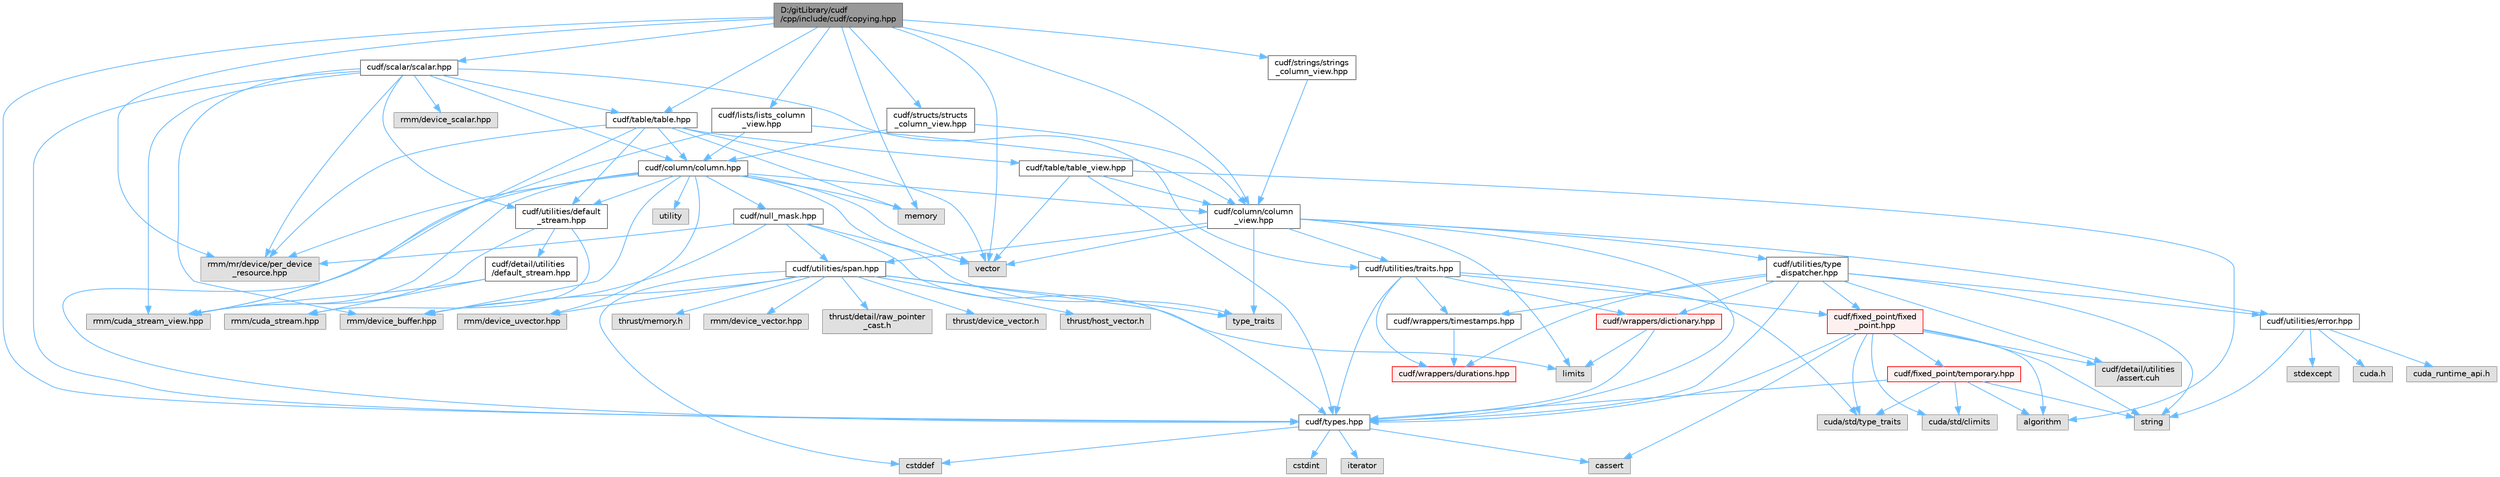 digraph "D:/gitLibrary/cudf/cpp/include/cudf/copying.hpp"
{
 // LATEX_PDF_SIZE
  bgcolor="transparent";
  edge [fontname=Helvetica,fontsize=10,labelfontname=Helvetica,labelfontsize=10];
  node [fontname=Helvetica,fontsize=10,shape=box,height=0.2,width=0.4];
  Node1 [id="Node000001",label="D:/gitLibrary/cudf\l/cpp/include/cudf/copying.hpp",height=0.2,width=0.4,color="gray40", fillcolor="grey60", style="filled", fontcolor="black",tooltip="Column APIs for gather, scatter, split, slice, etc."];
  Node1 -> Node2 [id="edge115_Node000001_Node000002",color="steelblue1",style="solid",tooltip=" "];
  Node2 [id="Node000002",label="cudf/column/column\l_view.hpp",height=0.2,width=0.4,color="grey40", fillcolor="white", style="filled",URL="$column__view_8hpp.html",tooltip="column view class definitions"];
  Node2 -> Node3 [id="edge116_Node000002_Node000003",color="steelblue1",style="solid",tooltip=" "];
  Node3 [id="Node000003",label="cudf/types.hpp",height=0.2,width=0.4,color="grey40", fillcolor="white", style="filled",URL="$types_8hpp.html",tooltip="Type declarations for libcudf."];
  Node3 -> Node4 [id="edge117_Node000003_Node000004",color="steelblue1",style="solid",tooltip=" "];
  Node4 [id="Node000004",label="cassert",height=0.2,width=0.4,color="grey60", fillcolor="#E0E0E0", style="filled",tooltip=" "];
  Node3 -> Node5 [id="edge118_Node000003_Node000005",color="steelblue1",style="solid",tooltip=" "];
  Node5 [id="Node000005",label="cstddef",height=0.2,width=0.4,color="grey60", fillcolor="#E0E0E0", style="filled",tooltip=" "];
  Node3 -> Node6 [id="edge119_Node000003_Node000006",color="steelblue1",style="solid",tooltip=" "];
  Node6 [id="Node000006",label="cstdint",height=0.2,width=0.4,color="grey60", fillcolor="#E0E0E0", style="filled",tooltip=" "];
  Node3 -> Node7 [id="edge120_Node000003_Node000007",color="steelblue1",style="solid",tooltip=" "];
  Node7 [id="Node000007",label="iterator",height=0.2,width=0.4,color="grey60", fillcolor="#E0E0E0", style="filled",tooltip=" "];
  Node2 -> Node8 [id="edge121_Node000002_Node000008",color="steelblue1",style="solid",tooltip=" "];
  Node8 [id="Node000008",label="cudf/utilities/error.hpp",height=0.2,width=0.4,color="grey40", fillcolor="white", style="filled",URL="$error_8hpp.html",tooltip=" "];
  Node8 -> Node9 [id="edge122_Node000008_Node000009",color="steelblue1",style="solid",tooltip=" "];
  Node9 [id="Node000009",label="cuda.h",height=0.2,width=0.4,color="grey60", fillcolor="#E0E0E0", style="filled",tooltip=" "];
  Node8 -> Node10 [id="edge123_Node000008_Node000010",color="steelblue1",style="solid",tooltip=" "];
  Node10 [id="Node000010",label="cuda_runtime_api.h",height=0.2,width=0.4,color="grey60", fillcolor="#E0E0E0", style="filled",tooltip=" "];
  Node8 -> Node11 [id="edge124_Node000008_Node000011",color="steelblue1",style="solid",tooltip=" "];
  Node11 [id="Node000011",label="stdexcept",height=0.2,width=0.4,color="grey60", fillcolor="#E0E0E0", style="filled",tooltip=" "];
  Node8 -> Node12 [id="edge125_Node000008_Node000012",color="steelblue1",style="solid",tooltip=" "];
  Node12 [id="Node000012",label="string",height=0.2,width=0.4,color="grey60", fillcolor="#E0E0E0", style="filled",tooltip=" "];
  Node2 -> Node13 [id="edge126_Node000002_Node000013",color="steelblue1",style="solid",tooltip=" "];
  Node13 [id="Node000013",label="cudf/utilities/span.hpp",height=0.2,width=0.4,color="grey40", fillcolor="white", style="filled",URL="$span_8hpp.html",tooltip=" "];
  Node13 -> Node14 [id="edge127_Node000013_Node000014",color="steelblue1",style="solid",tooltip=" "];
  Node14 [id="Node000014",label="rmm/device_buffer.hpp",height=0.2,width=0.4,color="grey60", fillcolor="#E0E0E0", style="filled",tooltip=" "];
  Node13 -> Node15 [id="edge128_Node000013_Node000015",color="steelblue1",style="solid",tooltip=" "];
  Node15 [id="Node000015",label="rmm/device_uvector.hpp",height=0.2,width=0.4,color="grey60", fillcolor="#E0E0E0", style="filled",tooltip=" "];
  Node13 -> Node16 [id="edge129_Node000013_Node000016",color="steelblue1",style="solid",tooltip=" "];
  Node16 [id="Node000016",label="rmm/device_vector.hpp",height=0.2,width=0.4,color="grey60", fillcolor="#E0E0E0", style="filled",tooltip=" "];
  Node13 -> Node17 [id="edge130_Node000013_Node000017",color="steelblue1",style="solid",tooltip=" "];
  Node17 [id="Node000017",label="thrust/detail/raw_pointer\l_cast.h",height=0.2,width=0.4,color="grey60", fillcolor="#E0E0E0", style="filled",tooltip=" "];
  Node13 -> Node18 [id="edge131_Node000013_Node000018",color="steelblue1",style="solid",tooltip=" "];
  Node18 [id="Node000018",label="thrust/device_vector.h",height=0.2,width=0.4,color="grey60", fillcolor="#E0E0E0", style="filled",tooltip=" "];
  Node13 -> Node19 [id="edge132_Node000013_Node000019",color="steelblue1",style="solid",tooltip=" "];
  Node19 [id="Node000019",label="thrust/host_vector.h",height=0.2,width=0.4,color="grey60", fillcolor="#E0E0E0", style="filled",tooltip=" "];
  Node13 -> Node20 [id="edge133_Node000013_Node000020",color="steelblue1",style="solid",tooltip=" "];
  Node20 [id="Node000020",label="thrust/memory.h",height=0.2,width=0.4,color="grey60", fillcolor="#E0E0E0", style="filled",tooltip=" "];
  Node13 -> Node5 [id="edge134_Node000013_Node000005",color="steelblue1",style="solid",tooltip=" "];
  Node13 -> Node21 [id="edge135_Node000013_Node000021",color="steelblue1",style="solid",tooltip=" "];
  Node21 [id="Node000021",label="limits",height=0.2,width=0.4,color="grey60", fillcolor="#E0E0E0", style="filled",tooltip=" "];
  Node13 -> Node22 [id="edge136_Node000013_Node000022",color="steelblue1",style="solid",tooltip=" "];
  Node22 [id="Node000022",label="type_traits",height=0.2,width=0.4,color="grey60", fillcolor="#E0E0E0", style="filled",tooltip=" "];
  Node2 -> Node23 [id="edge137_Node000002_Node000023",color="steelblue1",style="solid",tooltip=" "];
  Node23 [id="Node000023",label="cudf/utilities/traits.hpp",height=0.2,width=0.4,color="grey40", fillcolor="white", style="filled",URL="$traits_8hpp.html",tooltip=" "];
  Node23 -> Node24 [id="edge138_Node000023_Node000024",color="steelblue1",style="solid",tooltip=" "];
  Node24 [id="Node000024",label="cudf/fixed_point/fixed\l_point.hpp",height=0.2,width=0.4,color="red", fillcolor="#FFF0F0", style="filled",URL="$fixed__point_8hpp.html",tooltip="Class definition for fixed point data type"];
  Node24 -> Node25 [id="edge139_Node000024_Node000025",color="steelblue1",style="solid",tooltip=" "];
  Node25 [id="Node000025",label="cudf/detail/utilities\l/assert.cuh",height=0.2,width=0.4,color="grey60", fillcolor="#E0E0E0", style="filled",tooltip=" "];
  Node24 -> Node26 [id="edge140_Node000024_Node000026",color="steelblue1",style="solid",tooltip=" "];
  Node26 [id="Node000026",label="cudf/fixed_point/temporary.hpp",height=0.2,width=0.4,color="red", fillcolor="#FFF0F0", style="filled",URL="$temporary_8hpp.html",tooltip=" "];
  Node26 -> Node3 [id="edge141_Node000026_Node000003",color="steelblue1",style="solid",tooltip=" "];
  Node26 -> Node27 [id="edge142_Node000026_Node000027",color="steelblue1",style="solid",tooltip=" "];
  Node27 [id="Node000027",label="cuda/std/climits",height=0.2,width=0.4,color="grey60", fillcolor="#E0E0E0", style="filled",tooltip=" "];
  Node26 -> Node29 [id="edge143_Node000026_Node000029",color="steelblue1",style="solid",tooltip=" "];
  Node29 [id="Node000029",label="cuda/std/type_traits",height=0.2,width=0.4,color="grey60", fillcolor="#E0E0E0", style="filled",tooltip=" "];
  Node26 -> Node30 [id="edge144_Node000026_Node000030",color="steelblue1",style="solid",tooltip=" "];
  Node30 [id="Node000030",label="algorithm",height=0.2,width=0.4,color="grey60", fillcolor="#E0E0E0", style="filled",tooltip=" "];
  Node26 -> Node12 [id="edge145_Node000026_Node000012",color="steelblue1",style="solid",tooltip=" "];
  Node24 -> Node3 [id="edge146_Node000024_Node000003",color="steelblue1",style="solid",tooltip=" "];
  Node24 -> Node27 [id="edge147_Node000024_Node000027",color="steelblue1",style="solid",tooltip=" "];
  Node24 -> Node29 [id="edge148_Node000024_Node000029",color="steelblue1",style="solid",tooltip=" "];
  Node24 -> Node30 [id="edge149_Node000024_Node000030",color="steelblue1",style="solid",tooltip=" "];
  Node24 -> Node4 [id="edge150_Node000024_Node000004",color="steelblue1",style="solid",tooltip=" "];
  Node24 -> Node12 [id="edge151_Node000024_Node000012",color="steelblue1",style="solid",tooltip=" "];
  Node23 -> Node3 [id="edge152_Node000023_Node000003",color="steelblue1",style="solid",tooltip=" "];
  Node23 -> Node32 [id="edge153_Node000023_Node000032",color="steelblue1",style="solid",tooltip=" "];
  Node32 [id="Node000032",label="cudf/wrappers/dictionary.hpp",height=0.2,width=0.4,color="red", fillcolor="#FFF0F0", style="filled",URL="$dictionary_8hpp.html",tooltip="Concrete type definition for dictionary columns."];
  Node32 -> Node3 [id="edge154_Node000032_Node000003",color="steelblue1",style="solid",tooltip=" "];
  Node32 -> Node21 [id="edge155_Node000032_Node000021",color="steelblue1",style="solid",tooltip=" "];
  Node23 -> Node34 [id="edge156_Node000023_Node000034",color="steelblue1",style="solid",tooltip=" "];
  Node34 [id="Node000034",label="cudf/wrappers/durations.hpp",height=0.2,width=0.4,color="red", fillcolor="#FFF0F0", style="filled",URL="$durations_8hpp.html",tooltip="Concrete type definitions for int32_t and int64_t durations in varying resolutions."];
  Node23 -> Node36 [id="edge157_Node000023_Node000036",color="steelblue1",style="solid",tooltip=" "];
  Node36 [id="Node000036",label="cudf/wrappers/timestamps.hpp",height=0.2,width=0.4,color="grey40", fillcolor="white", style="filled",URL="$timestamps_8hpp.html",tooltip="Concrete type definitions for int32_t and int64_t timestamps in varying resolutions as durations sinc..."];
  Node36 -> Node34 [id="edge158_Node000036_Node000034",color="steelblue1",style="solid",tooltip=" "];
  Node23 -> Node29 [id="edge159_Node000023_Node000029",color="steelblue1",style="solid",tooltip=" "];
  Node2 -> Node37 [id="edge160_Node000002_Node000037",color="steelblue1",style="solid",tooltip=" "];
  Node37 [id="Node000037",label="cudf/utilities/type\l_dispatcher.hpp",height=0.2,width=0.4,color="grey40", fillcolor="white", style="filled",URL="$type__dispatcher_8hpp.html",tooltip="Defines the mapping between cudf::type_id runtime type information and concrete C++ types."];
  Node37 -> Node25 [id="edge161_Node000037_Node000025",color="steelblue1",style="solid",tooltip=" "];
  Node37 -> Node24 [id="edge162_Node000037_Node000024",color="steelblue1",style="solid",tooltip=" "];
  Node37 -> Node3 [id="edge163_Node000037_Node000003",color="steelblue1",style="solid",tooltip=" "];
  Node37 -> Node8 [id="edge164_Node000037_Node000008",color="steelblue1",style="solid",tooltip=" "];
  Node37 -> Node32 [id="edge165_Node000037_Node000032",color="steelblue1",style="solid",tooltip=" "];
  Node37 -> Node34 [id="edge166_Node000037_Node000034",color="steelblue1",style="solid",tooltip=" "];
  Node37 -> Node36 [id="edge167_Node000037_Node000036",color="steelblue1",style="solid",tooltip=" "];
  Node37 -> Node12 [id="edge168_Node000037_Node000012",color="steelblue1",style="solid",tooltip=" "];
  Node2 -> Node21 [id="edge169_Node000002_Node000021",color="steelblue1",style="solid",tooltip=" "];
  Node2 -> Node22 [id="edge170_Node000002_Node000022",color="steelblue1",style="solid",tooltip=" "];
  Node2 -> Node38 [id="edge171_Node000002_Node000038",color="steelblue1",style="solid",tooltip=" "];
  Node38 [id="Node000038",label="vector",height=0.2,width=0.4,color="grey60", fillcolor="#E0E0E0", style="filled",tooltip=" "];
  Node1 -> Node39 [id="edge172_Node000001_Node000039",color="steelblue1",style="solid",tooltip=" "];
  Node39 [id="Node000039",label="cudf/lists/lists_column\l_view.hpp",height=0.2,width=0.4,color="grey40", fillcolor="white", style="filled",URL="$lists__column__view_8hpp.html",tooltip="Class definition for cudf::lists_column_view"];
  Node39 -> Node40 [id="edge173_Node000039_Node000040",color="steelblue1",style="solid",tooltip=" "];
  Node40 [id="Node000040",label="cudf/column/column.hpp",height=0.2,width=0.4,color="grey40", fillcolor="white", style="filled",URL="$column_8hpp.html",tooltip="Class definition for cudf::column"];
  Node40 -> Node2 [id="edge174_Node000040_Node000002",color="steelblue1",style="solid",tooltip=" "];
  Node40 -> Node41 [id="edge175_Node000040_Node000041",color="steelblue1",style="solid",tooltip=" "];
  Node41 [id="Node000041",label="cudf/null_mask.hpp",height=0.2,width=0.4,color="grey40", fillcolor="white", style="filled",URL="$null__mask_8hpp.html",tooltip="APIs for managing validity bitmasks"];
  Node41 -> Node3 [id="edge176_Node000041_Node000003",color="steelblue1",style="solid",tooltip=" "];
  Node41 -> Node13 [id="edge177_Node000041_Node000013",color="steelblue1",style="solid",tooltip=" "];
  Node41 -> Node14 [id="edge178_Node000041_Node000014",color="steelblue1",style="solid",tooltip=" "];
  Node41 -> Node42 [id="edge179_Node000041_Node000042",color="steelblue1",style="solid",tooltip=" "];
  Node42 [id="Node000042",label="rmm/mr/device/per_device\l_resource.hpp",height=0.2,width=0.4,color="grey60", fillcolor="#E0E0E0", style="filled",tooltip=" "];
  Node41 -> Node38 [id="edge180_Node000041_Node000038",color="steelblue1",style="solid",tooltip=" "];
  Node40 -> Node3 [id="edge181_Node000040_Node000003",color="steelblue1",style="solid",tooltip=" "];
  Node40 -> Node43 [id="edge182_Node000040_Node000043",color="steelblue1",style="solid",tooltip=" "];
  Node43 [id="Node000043",label="cudf/utilities/default\l_stream.hpp",height=0.2,width=0.4,color="grey40", fillcolor="white", style="filled",URL="$utilities_2default__stream_8hpp.html",tooltip=" "];
  Node43 -> Node44 [id="edge183_Node000043_Node000044",color="steelblue1",style="solid",tooltip=" "];
  Node44 [id="Node000044",label="cudf/detail/utilities\l/default_stream.hpp",height=0.2,width=0.4,color="grey40", fillcolor="white", style="filled",URL="$detail_2utilities_2default__stream_8hpp.html",tooltip=" "];
  Node44 -> Node45 [id="edge184_Node000044_Node000045",color="steelblue1",style="solid",tooltip=" "];
  Node45 [id="Node000045",label="rmm/cuda_stream.hpp",height=0.2,width=0.4,color="grey60", fillcolor="#E0E0E0", style="filled",tooltip=" "];
  Node44 -> Node46 [id="edge185_Node000044_Node000046",color="steelblue1",style="solid",tooltip=" "];
  Node46 [id="Node000046",label="rmm/cuda_stream_view.hpp",height=0.2,width=0.4,color="grey60", fillcolor="#E0E0E0", style="filled",tooltip=" "];
  Node43 -> Node45 [id="edge186_Node000043_Node000045",color="steelblue1",style="solid",tooltip=" "];
  Node43 -> Node46 [id="edge187_Node000043_Node000046",color="steelblue1",style="solid",tooltip=" "];
  Node40 -> Node46 [id="edge188_Node000040_Node000046",color="steelblue1",style="solid",tooltip=" "];
  Node40 -> Node14 [id="edge189_Node000040_Node000014",color="steelblue1",style="solid",tooltip=" "];
  Node40 -> Node15 [id="edge190_Node000040_Node000015",color="steelblue1",style="solid",tooltip=" "];
  Node40 -> Node42 [id="edge191_Node000040_Node000042",color="steelblue1",style="solid",tooltip=" "];
  Node40 -> Node47 [id="edge192_Node000040_Node000047",color="steelblue1",style="solid",tooltip=" "];
  Node47 [id="Node000047",label="memory",height=0.2,width=0.4,color="grey60", fillcolor="#E0E0E0", style="filled",tooltip=" "];
  Node40 -> Node22 [id="edge193_Node000040_Node000022",color="steelblue1",style="solid",tooltip=" "];
  Node40 -> Node48 [id="edge194_Node000040_Node000048",color="steelblue1",style="solid",tooltip=" "];
  Node48 [id="Node000048",label="utility",height=0.2,width=0.4,color="grey60", fillcolor="#E0E0E0", style="filled",tooltip=" "];
  Node40 -> Node38 [id="edge195_Node000040_Node000038",color="steelblue1",style="solid",tooltip=" "];
  Node39 -> Node2 [id="edge196_Node000039_Node000002",color="steelblue1",style="solid",tooltip=" "];
  Node39 -> Node46 [id="edge197_Node000039_Node000046",color="steelblue1",style="solid",tooltip=" "];
  Node1 -> Node49 [id="edge198_Node000001_Node000049",color="steelblue1",style="solid",tooltip=" "];
  Node49 [id="Node000049",label="cudf/scalar/scalar.hpp",height=0.2,width=0.4,color="grey40", fillcolor="white", style="filled",URL="$scalar_8hpp.html",tooltip="Class definitions for cudf::scalar"];
  Node49 -> Node40 [id="edge199_Node000049_Node000040",color="steelblue1",style="solid",tooltip=" "];
  Node49 -> Node50 [id="edge200_Node000049_Node000050",color="steelblue1",style="solid",tooltip=" "];
  Node50 [id="Node000050",label="cudf/table/table.hpp",height=0.2,width=0.4,color="grey40", fillcolor="white", style="filled",URL="$table_8hpp.html",tooltip="Class definition for cudf::table"];
  Node50 -> Node40 [id="edge201_Node000050_Node000040",color="steelblue1",style="solid",tooltip=" "];
  Node50 -> Node51 [id="edge202_Node000050_Node000051",color="steelblue1",style="solid",tooltip=" "];
  Node51 [id="Node000051",label="cudf/table/table_view.hpp",height=0.2,width=0.4,color="grey40", fillcolor="white", style="filled",URL="$table__view_8hpp.html",tooltip="Class definitions for (mutable)_table_view"];
  Node51 -> Node2 [id="edge203_Node000051_Node000002",color="steelblue1",style="solid",tooltip=" "];
  Node51 -> Node3 [id="edge204_Node000051_Node000003",color="steelblue1",style="solid",tooltip=" "];
  Node51 -> Node30 [id="edge205_Node000051_Node000030",color="steelblue1",style="solid",tooltip=" "];
  Node51 -> Node38 [id="edge206_Node000051_Node000038",color="steelblue1",style="solid",tooltip=" "];
  Node50 -> Node43 [id="edge207_Node000050_Node000043",color="steelblue1",style="solid",tooltip=" "];
  Node50 -> Node46 [id="edge208_Node000050_Node000046",color="steelblue1",style="solid",tooltip=" "];
  Node50 -> Node42 [id="edge209_Node000050_Node000042",color="steelblue1",style="solid",tooltip=" "];
  Node50 -> Node47 [id="edge210_Node000050_Node000047",color="steelblue1",style="solid",tooltip=" "];
  Node50 -> Node38 [id="edge211_Node000050_Node000038",color="steelblue1",style="solid",tooltip=" "];
  Node49 -> Node3 [id="edge212_Node000049_Node000003",color="steelblue1",style="solid",tooltip=" "];
  Node49 -> Node43 [id="edge213_Node000049_Node000043",color="steelblue1",style="solid",tooltip=" "];
  Node49 -> Node23 [id="edge214_Node000049_Node000023",color="steelblue1",style="solid",tooltip=" "];
  Node49 -> Node46 [id="edge215_Node000049_Node000046",color="steelblue1",style="solid",tooltip=" "];
  Node49 -> Node14 [id="edge216_Node000049_Node000014",color="steelblue1",style="solid",tooltip=" "];
  Node49 -> Node52 [id="edge217_Node000049_Node000052",color="steelblue1",style="solid",tooltip=" "];
  Node52 [id="Node000052",label="rmm/device_scalar.hpp",height=0.2,width=0.4,color="grey60", fillcolor="#E0E0E0", style="filled",tooltip=" "];
  Node49 -> Node42 [id="edge218_Node000049_Node000042",color="steelblue1",style="solid",tooltip=" "];
  Node1 -> Node53 [id="edge219_Node000001_Node000053",color="steelblue1",style="solid",tooltip=" "];
  Node53 [id="Node000053",label="cudf/strings/strings\l_column_view.hpp",height=0.2,width=0.4,color="grey40", fillcolor="white", style="filled",URL="$strings__column__view_8hpp.html",tooltip="Class definition for cudf::strings_column_view"];
  Node53 -> Node2 [id="edge220_Node000053_Node000002",color="steelblue1",style="solid",tooltip=" "];
  Node1 -> Node54 [id="edge221_Node000001_Node000054",color="steelblue1",style="solid",tooltip=" "];
  Node54 [id="Node000054",label="cudf/structs/structs\l_column_view.hpp",height=0.2,width=0.4,color="grey40", fillcolor="white", style="filled",URL="$structs__column__view_8hpp.html",tooltip="Class definition for cudf::structs_column_view."];
  Node54 -> Node40 [id="edge222_Node000054_Node000040",color="steelblue1",style="solid",tooltip=" "];
  Node54 -> Node2 [id="edge223_Node000054_Node000002",color="steelblue1",style="solid",tooltip=" "];
  Node1 -> Node50 [id="edge224_Node000001_Node000050",color="steelblue1",style="solid",tooltip=" "];
  Node1 -> Node3 [id="edge225_Node000001_Node000003",color="steelblue1",style="solid",tooltip=" "];
  Node1 -> Node42 [id="edge226_Node000001_Node000042",color="steelblue1",style="solid",tooltip=" "];
  Node1 -> Node47 [id="edge227_Node000001_Node000047",color="steelblue1",style="solid",tooltip=" "];
  Node1 -> Node38 [id="edge228_Node000001_Node000038",color="steelblue1",style="solid",tooltip=" "];
}
